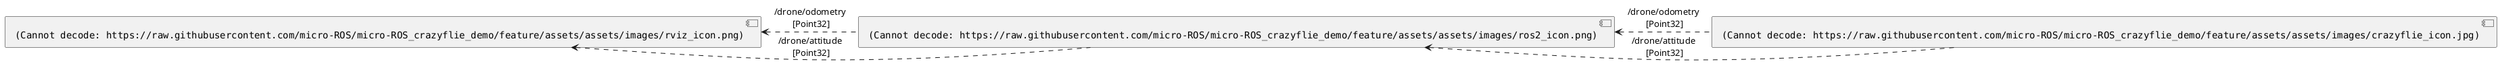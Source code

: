 @startuml

skinparam monochrome true

[<img:https://raw.githubusercontent.com/micro-ROS/micro-ROS_crazyflie_demo/feature/assets/assets/images/ros2_icon.png>] as ros2
[<img:https://raw.githubusercontent.com/micro-ROS/micro-ROS_crazyflie_demo/feature/assets/assets/images/crazyflie_icon.jpg>] as crazyflie
[<img:https://raw.githubusercontent.com/micro-ROS/micro-ROS_crazyflie_demo/feature/assets/assets/images/rviz_icon.png>] as rviz

crazyflie .left.> ros2 : "/drone/odometry\n [Point32]"
crazyflie .left.> ros2 : "/drone/attitude\n [Point32]"
rviz <.right. ros2 : "/drone/odometry\n [Point32]"
rviz <.right. ros2 : "/drone/attitude\n [Point32]"

@endutml